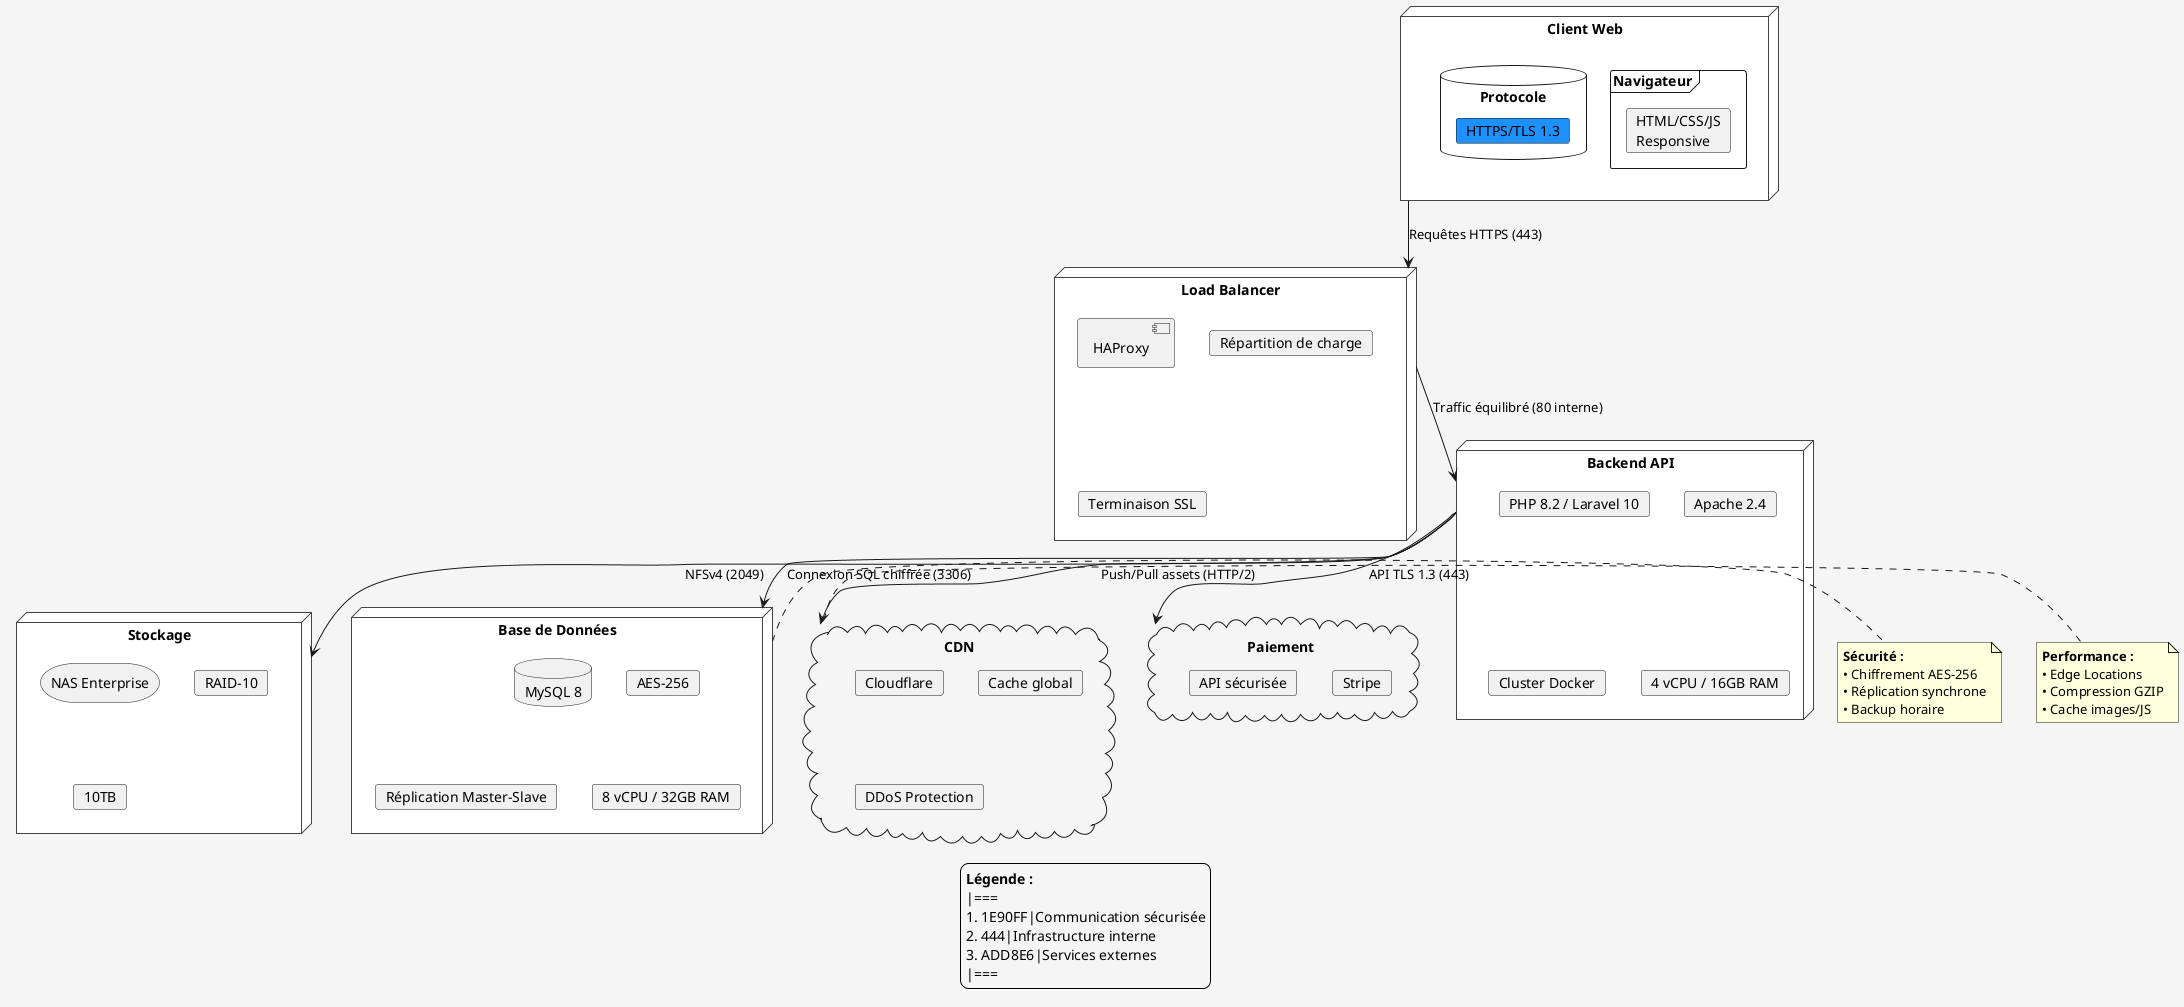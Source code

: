 @startuml
skinparam BackgroundColor #F5F5F5
skinparam node {
    BorderColor #444
    BackgroundColor #FFFFFF
    Shadowing false
    Style uml2
}

node "Client Web" as client {
    frame "Navigateur" {
        card "HTML/CSS/JS\nResponsive" as nav
    }
    database "Protocole" {
        card "HTTPS/TLS 1.3" as proto #1E90FF
    }
}

node "Load Balancer" as lb {
    component "HAProxy" as haproxy
    card "Répartition de charge" as lb1
    card "Terminaison SSL" as lb2
}

node "Backend API" as backend {
    card "Apache 2.4" as apache
    card "PHP 8.2 / Laravel 10" as laravel
    card "Cluster Docker" as docker
    card "4 vCPU / 16GB RAM" as cpu
}

node "Base de Données" as db {
    database "MySQL 8" as mysql
    card "AES-256" as crypt
    card "Réplication Master-Slave" as ms
    card "8 vCPU / 32GB RAM" as dbcpu
}

node "Stockage" as storage {
    storage "NAS Enterprise" as nas
    card "RAID-10" as raid
    card "10TB" as size
}

cloud "CDN" as cdn {
    card "Cloudflare" as cloudflare
    card "Cache global" as cache
    card "DDoS Protection" as ddos
}

cloud "Paiement" as payment {
    card "Stripe" as stripe
    card "API sécurisée" as stripeapi
}

client --> lb : Requêtes HTTPS (443)
lb --> backend : Traffic équilibré (80 interne)
backend --> db : Connexion SQL chiffrée (3306)
backend --> storage : NFSv4 (2049)
backend --> cdn : Push/Pull assets (HTTP/2)
backend --> payment : API TLS 1.3 (443)

note right of db
    <b>Sécurité :</b>
    • Chiffrement AES-256
    • Réplication synchrone
    • Backup horaire
end note

note left of cdn
    <b>Performance :</b>
    • Edge Locations
    • Compression GZIP
    • Cache images/JS
end note

legend bottom
    <b>Légende :</b>
    |===
    #1E90FF|Communication sécurisée
    #444|Infrastructure interne
    #ADD8E6|Services externes
    |===
end legend
@enduml